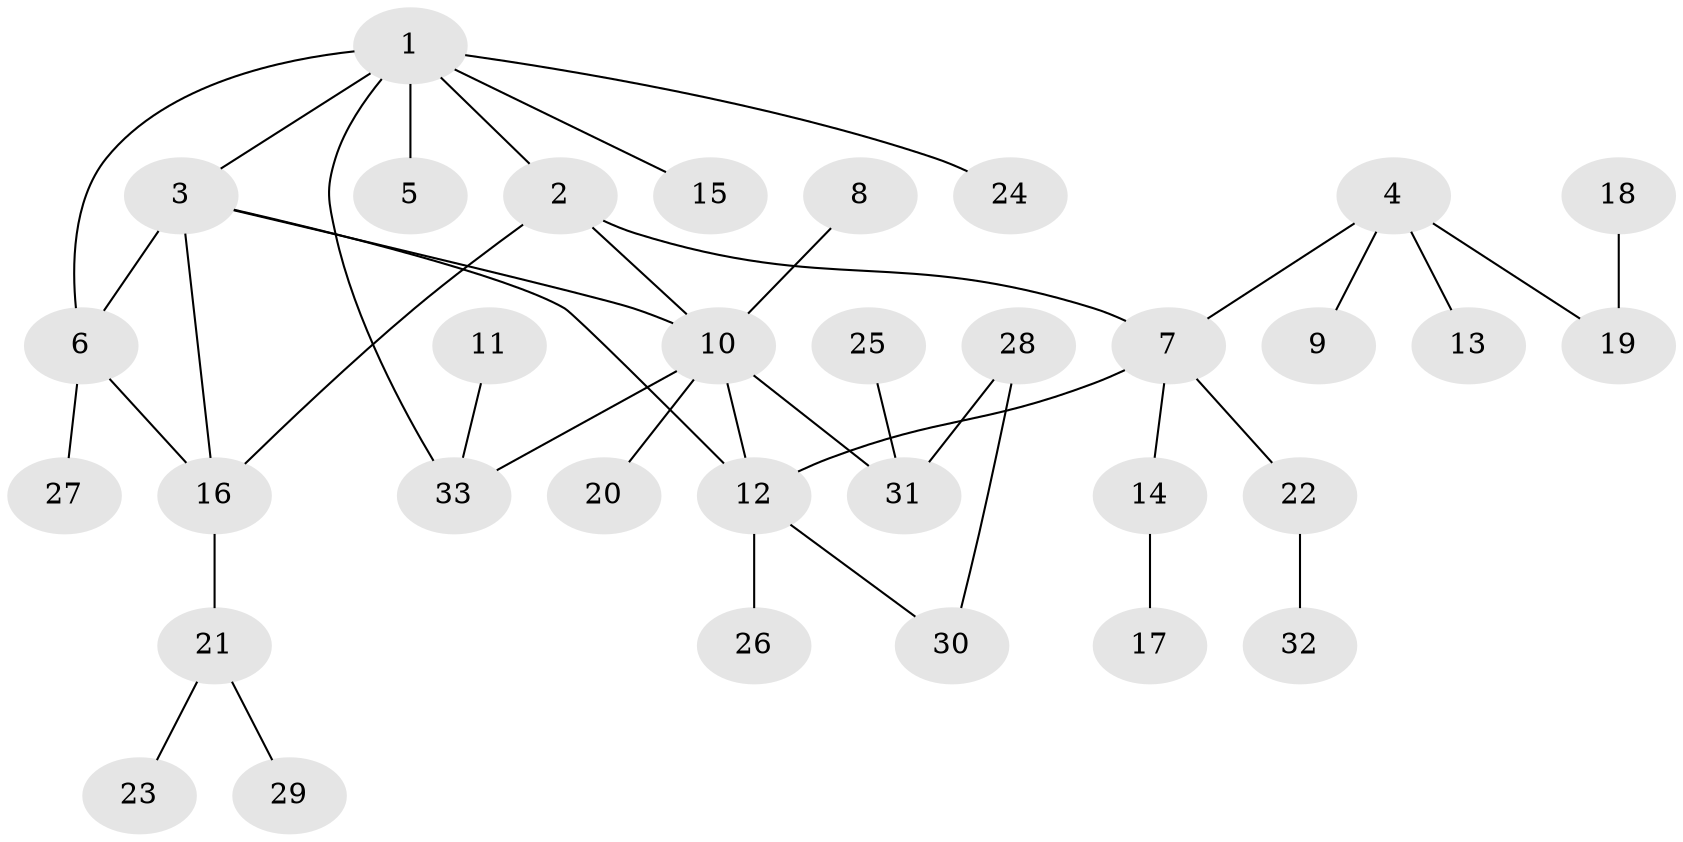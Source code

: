 // original degree distribution, {6: 0.0425531914893617, 3: 0.0851063829787234, 4: 0.1276595744680851, 8: 0.02127659574468085, 7: 0.02127659574468085, 5: 0.02127659574468085, 1: 0.5106382978723404, 2: 0.1702127659574468}
// Generated by graph-tools (version 1.1) at 2025/37/03/04/25 23:37:46]
// undirected, 33 vertices, 40 edges
graph export_dot {
  node [color=gray90,style=filled];
  1;
  2;
  3;
  4;
  5;
  6;
  7;
  8;
  9;
  10;
  11;
  12;
  13;
  14;
  15;
  16;
  17;
  18;
  19;
  20;
  21;
  22;
  23;
  24;
  25;
  26;
  27;
  28;
  29;
  30;
  31;
  32;
  33;
  1 -- 2 [weight=1.0];
  1 -- 3 [weight=1.0];
  1 -- 5 [weight=1.0];
  1 -- 6 [weight=1.0];
  1 -- 15 [weight=1.0];
  1 -- 24 [weight=1.0];
  1 -- 33 [weight=1.0];
  2 -- 7 [weight=1.0];
  2 -- 10 [weight=1.0];
  2 -- 16 [weight=1.0];
  3 -- 6 [weight=1.0];
  3 -- 10 [weight=1.0];
  3 -- 12 [weight=1.0];
  3 -- 16 [weight=1.0];
  4 -- 7 [weight=1.0];
  4 -- 9 [weight=1.0];
  4 -- 13 [weight=1.0];
  4 -- 19 [weight=1.0];
  6 -- 16 [weight=1.0];
  6 -- 27 [weight=1.0];
  7 -- 12 [weight=1.0];
  7 -- 14 [weight=1.0];
  7 -- 22 [weight=1.0];
  8 -- 10 [weight=1.0];
  10 -- 12 [weight=1.0];
  10 -- 20 [weight=1.0];
  10 -- 31 [weight=1.0];
  10 -- 33 [weight=1.0];
  11 -- 33 [weight=1.0];
  12 -- 26 [weight=1.0];
  12 -- 30 [weight=1.0];
  14 -- 17 [weight=1.0];
  16 -- 21 [weight=1.0];
  18 -- 19 [weight=1.0];
  21 -- 23 [weight=1.0];
  21 -- 29 [weight=1.0];
  22 -- 32 [weight=1.0];
  25 -- 31 [weight=1.0];
  28 -- 30 [weight=1.0];
  28 -- 31 [weight=1.0];
}
